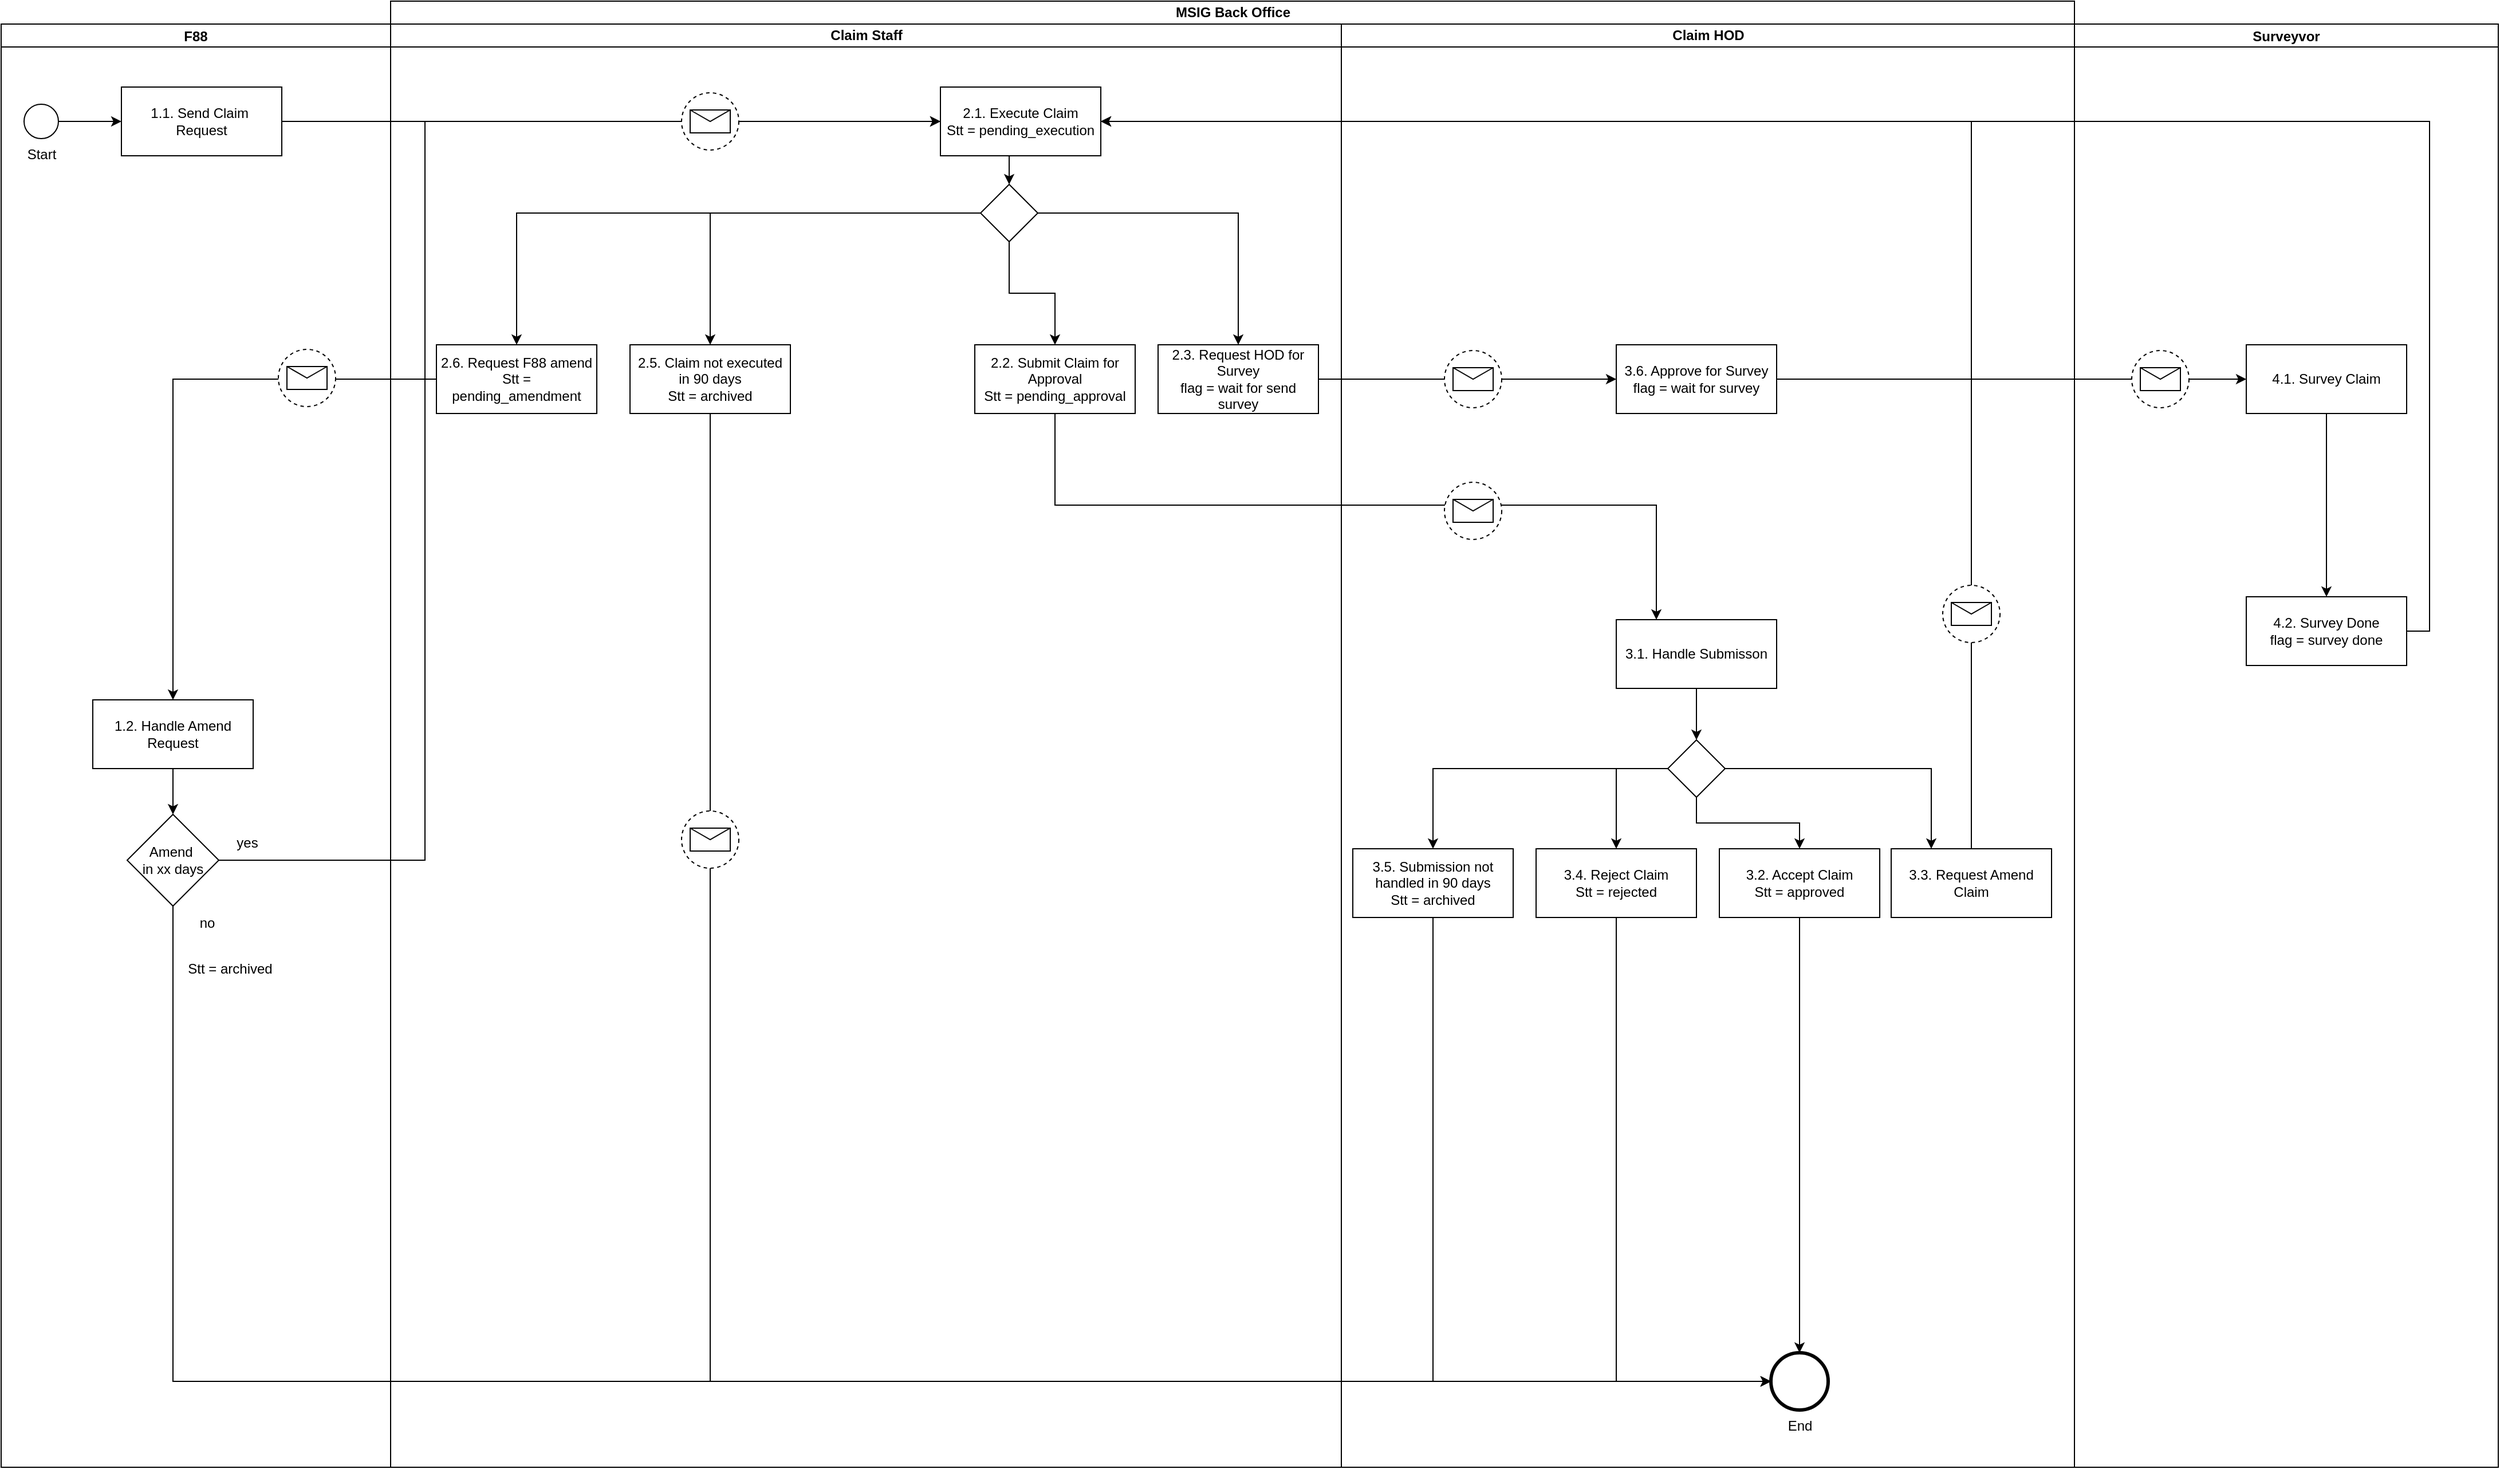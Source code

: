 <mxfile version="20.2.7" type="github">
  <diagram id="R6Ztq-pkOIHDjWPvj1B-" name="Page-1">
    <mxGraphModel dx="2580" dy="965" grid="1" gridSize="10" guides="1" tooltips="1" connect="1" arrows="1" fold="1" page="1" pageScale="1" pageWidth="850" pageHeight="1100" math="0" shadow="0">
      <root>
        <mxCell id="0" />
        <mxCell id="1" parent="0" />
        <mxCell id="hxh1ybELKQ1JOoOZZdKr-49" style="edgeStyle=orthogonalEdgeStyle;rounded=0;orthogonalLoop=1;jettySize=auto;html=1;exitX=0;exitY=0.5;exitDx=0;exitDy=0;entryX=0.5;entryY=0;entryDx=0;entryDy=0;" parent="1" source="UT80NuvYPYnNm6YNi28m-108" target="UT80NuvYPYnNm6YNi28m-112" edge="1">
          <mxGeometry relative="1" as="geometry" />
        </mxCell>
        <mxCell id="UT80NuvYPYnNm6YNi28m-7" style="edgeStyle=orthogonalEdgeStyle;rounded=0;orthogonalLoop=1;jettySize=auto;html=1;exitX=1;exitY=0.5;exitDx=0;exitDy=0;entryX=0;entryY=0.5;entryDx=0;entryDy=0;" parent="1" source="UT80NuvYPYnNm6YNi28m-2" target="UT80NuvYPYnNm6YNi28m-6" edge="1">
          <mxGeometry relative="1" as="geometry" />
        </mxCell>
        <mxCell id="hxh1ybELKQ1JOoOZZdKr-23" style="edgeStyle=orthogonalEdgeStyle;rounded=0;orthogonalLoop=1;jettySize=auto;html=1;exitX=1;exitY=0.5;exitDx=0;exitDy=0;entryX=0;entryY=0.5;entryDx=0;entryDy=0;" parent="1" source="hxh1ybELKQ1JOoOZZdKr-21" target="UT80NuvYPYnNm6YNi28m-6" edge="1">
          <mxGeometry relative="1" as="geometry">
            <Array as="points">
              <mxPoint x="270" y="810" />
              <mxPoint x="270" y="165" />
            </Array>
          </mxGeometry>
        </mxCell>
        <mxCell id="hxh1ybELKQ1JOoOZZdKr-69" style="edgeStyle=orthogonalEdgeStyle;rounded=0;orthogonalLoop=1;jettySize=auto;html=1;exitX=1;exitY=0.5;exitDx=0;exitDy=0;entryX=0;entryY=0.5;entryDx=0;entryDy=0;" parent="1" source="UT80NuvYPYnNm6YNi28m-52" target="UT80NuvYPYnNm6YNi28m-73" edge="1">
          <mxGeometry relative="1" as="geometry" />
        </mxCell>
        <mxCell id="10-Q_BTeWXuV71ru6LAa-2" value="MSIG Back Office" style="swimlane;html=1;childLayout=stackLayout;resizeParent=1;resizeParentMax=0;startSize=20;" parent="1" vertex="1">
          <mxGeometry x="240" y="60" width="1470" height="1280" as="geometry">
            <mxRectangle x="240" y="60" width="70" height="30" as="alternateBounds" />
          </mxGeometry>
        </mxCell>
        <mxCell id="UT80NuvYPYnNm6YNi28m-56" style="edgeStyle=orthogonalEdgeStyle;rounded=0;orthogonalLoop=1;jettySize=auto;html=1;exitX=1;exitY=0.5;exitDx=0;exitDy=0;entryX=0;entryY=0.5;entryDx=0;entryDy=0;" parent="10-Q_BTeWXuV71ru6LAa-2" source="UT80NuvYPYnNm6YNi28m-26" target="UT80NuvYPYnNm6YNi28m-52" edge="1">
          <mxGeometry relative="1" as="geometry" />
        </mxCell>
        <mxCell id="hxh1ybELKQ1JOoOZZdKr-12" style="edgeStyle=orthogonalEdgeStyle;rounded=0;orthogonalLoop=1;jettySize=auto;html=1;exitX=0.5;exitY=0;exitDx=0;exitDy=0;entryX=1;entryY=0.5;entryDx=0;entryDy=0;" parent="10-Q_BTeWXuV71ru6LAa-2" source="hxh1ybELKQ1JOoOZZdKr-10" target="UT80NuvYPYnNm6YNi28m-6" edge="1">
          <mxGeometry relative="1" as="geometry" />
        </mxCell>
        <mxCell id="hxh1ybELKQ1JOoOZZdKr-79" style="edgeStyle=orthogonalEdgeStyle;rounded=0;orthogonalLoop=1;jettySize=auto;html=1;exitX=0.5;exitY=1;exitDx=0;exitDy=0;entryX=0;entryY=0.5;entryDx=0;entryDy=0;entryPerimeter=0;" parent="10-Q_BTeWXuV71ru6LAa-2" source="UT80NuvYPYnNm6YNi28m-10" target="10-Q_BTeWXuV71ru6LAa-34" edge="1">
          <mxGeometry relative="1" as="geometry" />
        </mxCell>
        <mxCell id="10-Q_BTeWXuV71ru6LAa-4" value="Claim Staff" style="swimlane;html=1;startSize=20;" parent="10-Q_BTeWXuV71ru6LAa-2" vertex="1">
          <mxGeometry y="20" width="830" height="1260" as="geometry" />
        </mxCell>
        <mxCell id="UT80NuvYPYnNm6YNi28m-9" style="edgeStyle=orthogonalEdgeStyle;rounded=0;orthogonalLoop=1;jettySize=auto;html=1;exitX=0.5;exitY=1;exitDx=0;exitDy=0;entryX=0.5;entryY=0;entryDx=0;entryDy=0;entryPerimeter=0;" parent="10-Q_BTeWXuV71ru6LAa-4" source="UT80NuvYPYnNm6YNi28m-6" target="UT80NuvYPYnNm6YNi28m-8" edge="1">
          <mxGeometry relative="1" as="geometry" />
        </mxCell>
        <mxCell id="UT80NuvYPYnNm6YNi28m-6" value="2.1. Execute Claim&lt;br&gt;Stt = pending_execution" style="rounded=0;whiteSpace=wrap;html=1;" parent="10-Q_BTeWXuV71ru6LAa-4" vertex="1">
          <mxGeometry x="480" y="55" width="140" height="60" as="geometry" />
        </mxCell>
        <mxCell id="UT80NuvYPYnNm6YNi28m-12" style="edgeStyle=orthogonalEdgeStyle;rounded=0;orthogonalLoop=1;jettySize=auto;html=1;exitX=0;exitY=0.5;exitDx=0;exitDy=0;exitPerimeter=0;entryX=0.5;entryY=0;entryDx=0;entryDy=0;" parent="10-Q_BTeWXuV71ru6LAa-4" source="UT80NuvYPYnNm6YNi28m-8" target="UT80NuvYPYnNm6YNi28m-10" edge="1">
          <mxGeometry relative="1" as="geometry" />
        </mxCell>
        <mxCell id="UT80NuvYPYnNm6YNi28m-27" style="edgeStyle=orthogonalEdgeStyle;rounded=0;orthogonalLoop=1;jettySize=auto;html=1;entryX=0.5;entryY=0;entryDx=0;entryDy=0;" parent="10-Q_BTeWXuV71ru6LAa-4" source="UT80NuvYPYnNm6YNi28m-8" target="UT80NuvYPYnNm6YNi28m-26" edge="1">
          <mxGeometry relative="1" as="geometry" />
        </mxCell>
        <mxCell id="hxh1ybELKQ1JOoOZZdKr-38" style="edgeStyle=orthogonalEdgeStyle;rounded=0;orthogonalLoop=1;jettySize=auto;html=1;exitX=0.5;exitY=1;exitDx=0;exitDy=0;exitPerimeter=0;entryX=0.5;entryY=0;entryDx=0;entryDy=0;" parent="10-Q_BTeWXuV71ru6LAa-4" source="UT80NuvYPYnNm6YNi28m-8" target="hxh1ybELKQ1JOoOZZdKr-37" edge="1">
          <mxGeometry relative="1" as="geometry" />
        </mxCell>
        <mxCell id="hxh1ybELKQ1JOoOZZdKr-40" style="edgeStyle=orthogonalEdgeStyle;rounded=0;orthogonalLoop=1;jettySize=auto;html=1;exitX=0;exitY=0.5;exitDx=0;exitDy=0;exitPerimeter=0;entryX=0.5;entryY=0;entryDx=0;entryDy=0;" parent="10-Q_BTeWXuV71ru6LAa-4" source="UT80NuvYPYnNm6YNi28m-8" target="UT80NuvYPYnNm6YNi28m-108" edge="1">
          <mxGeometry relative="1" as="geometry" />
        </mxCell>
        <mxCell id="UT80NuvYPYnNm6YNi28m-8" value="" style="points=[[0.25,0.25,0],[0.5,0,0],[0.75,0.25,0],[1,0.5,0],[0.75,0.75,0],[0.5,1,0],[0.25,0.75,0],[0,0.5,0]];shape=mxgraph.bpmn.gateway2;html=1;verticalLabelPosition=bottom;labelBackgroundColor=#ffffff;verticalAlign=top;align=center;perimeter=rhombusPerimeter;outlineConnect=0;outline=none;symbol=none;" parent="10-Q_BTeWXuV71ru6LAa-4" vertex="1">
          <mxGeometry x="515" y="140" width="50" height="50" as="geometry" />
        </mxCell>
        <mxCell id="UT80NuvYPYnNm6YNi28m-10" value="2.5. Claim not executed &lt;br&gt;in 90 days&lt;br&gt;Stt = archived" style="rounded=0;whiteSpace=wrap;html=1;" parent="10-Q_BTeWXuV71ru6LAa-4" vertex="1">
          <mxGeometry x="209" y="280" width="140" height="60" as="geometry" />
        </mxCell>
        <mxCell id="UT80NuvYPYnNm6YNi28m-26" value="2.3. Request HOD for Survey&lt;br&gt;flag = wait for send survey" style="rounded=0;whiteSpace=wrap;html=1;" parent="10-Q_BTeWXuV71ru6LAa-4" vertex="1">
          <mxGeometry x="670" y="280" width="140" height="60" as="geometry" />
        </mxCell>
        <mxCell id="UT80NuvYPYnNm6YNi28m-108" value="2.6. Request F88 amend&lt;br&gt;Stt = pending_amendment" style="rounded=0;whiteSpace=wrap;html=1;" parent="10-Q_BTeWXuV71ru6LAa-4" vertex="1">
          <mxGeometry x="40" y="280" width="140" height="60" as="geometry" />
        </mxCell>
        <mxCell id="hxh1ybELKQ1JOoOZZdKr-37" value="2.2. Submit Claim for Approval&lt;br&gt;Stt = pending_approval" style="rounded=0;whiteSpace=wrap;html=1;" parent="10-Q_BTeWXuV71ru6LAa-4" vertex="1">
          <mxGeometry x="510" y="280" width="140" height="60" as="geometry" />
        </mxCell>
        <mxCell id="dUUaa1ImE56lwwFl0BsI-1" value="" style="points=[[0.145,0.145,0],[0.5,0,0],[0.855,0.145,0],[1,0.5,0],[0.855,0.855,0],[0.5,1,0],[0.145,0.855,0],[0,0.5,0]];shape=mxgraph.bpmn.event;html=1;verticalLabelPosition=bottom;labelBackgroundColor=#ffffff;verticalAlign=top;align=center;perimeter=ellipsePerimeter;outlineConnect=0;aspect=fixed;outline=eventNonint;symbol=message;" parent="10-Q_BTeWXuV71ru6LAa-4" vertex="1">
          <mxGeometry x="254" y="60" width="50" height="50" as="geometry" />
        </mxCell>
        <mxCell id="dUUaa1ImE56lwwFl0BsI-22" value="" style="points=[[0.145,0.145,0],[0.5,0,0],[0.855,0.145,0],[1,0.5,0],[0.855,0.855,0],[0.5,1,0],[0.145,0.855,0],[0,0.5,0]];shape=mxgraph.bpmn.event;html=1;verticalLabelPosition=bottom;labelBackgroundColor=#ffffff;verticalAlign=top;align=center;perimeter=ellipsePerimeter;outlineConnect=0;aspect=fixed;outline=eventNonint;symbol=message;" parent="10-Q_BTeWXuV71ru6LAa-4" vertex="1">
          <mxGeometry x="254" y="687" width="50" height="50" as="geometry" />
        </mxCell>
        <mxCell id="dUUaa1ImE56lwwFl0BsI-10" style="edgeStyle=orthogonalEdgeStyle;rounded=0;orthogonalLoop=1;jettySize=auto;html=1;exitX=0.5;exitY=1;exitDx=0;exitDy=0;entryX=0.25;entryY=0;entryDx=0;entryDy=0;" parent="10-Q_BTeWXuV71ru6LAa-2" source="hxh1ybELKQ1JOoOZZdKr-37" target="UT80NuvYPYnNm6YNi28m-83" edge="1">
          <mxGeometry relative="1" as="geometry">
            <Array as="points">
              <mxPoint x="580" y="440" />
              <mxPoint x="1105" y="440" />
            </Array>
          </mxGeometry>
        </mxCell>
        <mxCell id="10-Q_BTeWXuV71ru6LAa-5" value="Claim HOD" style="swimlane;html=1;startSize=20;gradientColor=none;" parent="10-Q_BTeWXuV71ru6LAa-2" vertex="1">
          <mxGeometry x="830" y="20" width="640" height="1260" as="geometry">
            <mxRectangle x="240" y="20" width="40" height="460" as="alternateBounds" />
          </mxGeometry>
        </mxCell>
        <mxCell id="UT80NuvYPYnNm6YNi28m-52" value="3.6. Approve for Survey&lt;br&gt;flag = wait for survey" style="rounded=0;whiteSpace=wrap;html=1;" parent="10-Q_BTeWXuV71ru6LAa-5" vertex="1">
          <mxGeometry x="240" y="280" width="140" height="60" as="geometry" />
        </mxCell>
        <mxCell id="UT80NuvYPYnNm6YNi28m-86" style="edgeStyle=orthogonalEdgeStyle;rounded=0;orthogonalLoop=1;jettySize=auto;html=1;exitX=0.5;exitY=1;exitDx=0;exitDy=0;entryX=0.5;entryY=0;entryDx=0;entryDy=0;entryPerimeter=0;" parent="10-Q_BTeWXuV71ru6LAa-5" source="UT80NuvYPYnNm6YNi28m-83" target="UT80NuvYPYnNm6YNi28m-85" edge="1">
          <mxGeometry relative="1" as="geometry" />
        </mxCell>
        <mxCell id="UT80NuvYPYnNm6YNi28m-83" value="3.1. Handle Submisson" style="rounded=0;whiteSpace=wrap;html=1;" parent="10-Q_BTeWXuV71ru6LAa-5" vertex="1">
          <mxGeometry x="240" y="520" width="140" height="60" as="geometry" />
        </mxCell>
        <mxCell id="UT80NuvYPYnNm6YNi28m-89" style="edgeStyle=orthogonalEdgeStyle;rounded=0;orthogonalLoop=1;jettySize=auto;html=1;exitX=0;exitY=0.5;exitDx=0;exitDy=0;exitPerimeter=0;entryX=0.5;entryY=0;entryDx=0;entryDy=0;" parent="10-Q_BTeWXuV71ru6LAa-5" source="UT80NuvYPYnNm6YNi28m-85" target="UT80NuvYPYnNm6YNi28m-88" edge="1">
          <mxGeometry relative="1" as="geometry" />
        </mxCell>
        <mxCell id="UT80NuvYPYnNm6YNi28m-95" style="edgeStyle=orthogonalEdgeStyle;rounded=0;orthogonalLoop=1;jettySize=auto;html=1;exitX=0.5;exitY=1;exitDx=0;exitDy=0;exitPerimeter=0;" parent="10-Q_BTeWXuV71ru6LAa-5" source="UT80NuvYPYnNm6YNi28m-85" target="UT80NuvYPYnNm6YNi28m-94" edge="1">
          <mxGeometry relative="1" as="geometry" />
        </mxCell>
        <mxCell id="hxh1ybELKQ1JOoOZZdKr-11" style="edgeStyle=orthogonalEdgeStyle;rounded=0;orthogonalLoop=1;jettySize=auto;html=1;exitX=1;exitY=0.5;exitDx=0;exitDy=0;exitPerimeter=0;entryX=0.25;entryY=0;entryDx=0;entryDy=0;" parent="10-Q_BTeWXuV71ru6LAa-5" source="UT80NuvYPYnNm6YNi28m-85" target="hxh1ybELKQ1JOoOZZdKr-10" edge="1">
          <mxGeometry relative="1" as="geometry" />
        </mxCell>
        <mxCell id="hxh1ybELKQ1JOoOZZdKr-59" style="edgeStyle=orthogonalEdgeStyle;rounded=0;orthogonalLoop=1;jettySize=auto;html=1;exitX=0;exitY=0.5;exitDx=0;exitDy=0;exitPerimeter=0;entryX=0.5;entryY=0;entryDx=0;entryDy=0;" parent="10-Q_BTeWXuV71ru6LAa-5" source="UT80NuvYPYnNm6YNi28m-85" target="UT80NuvYPYnNm6YNi28m-100" edge="1">
          <mxGeometry relative="1" as="geometry" />
        </mxCell>
        <mxCell id="UT80NuvYPYnNm6YNi28m-85" value="" style="points=[[0.25,0.25,0],[0.5,0,0],[0.75,0.25,0],[1,0.5,0],[0.75,0.75,0],[0.5,1,0],[0.25,0.75,0],[0,0.5,0]];shape=mxgraph.bpmn.gateway2;html=1;verticalLabelPosition=bottom;labelBackgroundColor=#ffffff;verticalAlign=top;align=center;perimeter=rhombusPerimeter;outlineConnect=0;outline=none;symbol=none;" parent="10-Q_BTeWXuV71ru6LAa-5" vertex="1">
          <mxGeometry x="285" y="625" width="50" height="50" as="geometry" />
        </mxCell>
        <mxCell id="hxh1ybELKQ1JOoOZZdKr-76" style="edgeStyle=orthogonalEdgeStyle;rounded=0;orthogonalLoop=1;jettySize=auto;html=1;exitX=0.5;exitY=1;exitDx=0;exitDy=0;entryX=0;entryY=0.5;entryDx=0;entryDy=0;entryPerimeter=0;" parent="10-Q_BTeWXuV71ru6LAa-5" source="UT80NuvYPYnNm6YNi28m-88" target="10-Q_BTeWXuV71ru6LAa-34" edge="1">
          <mxGeometry relative="1" as="geometry" />
        </mxCell>
        <mxCell id="UT80NuvYPYnNm6YNi28m-88" value="3.5. Submission not handled in 90 days&lt;br&gt;Stt = archived" style="rounded=0;whiteSpace=wrap;html=1;" parent="10-Q_BTeWXuV71ru6LAa-5" vertex="1">
          <mxGeometry x="10" y="720" width="140" height="60" as="geometry" />
        </mxCell>
        <mxCell id="hxh1ybELKQ1JOoOZZdKr-73" style="edgeStyle=orthogonalEdgeStyle;rounded=0;orthogonalLoop=1;jettySize=auto;html=1;exitX=0.5;exitY=1;exitDx=0;exitDy=0;" parent="10-Q_BTeWXuV71ru6LAa-5" source="UT80NuvYPYnNm6YNi28m-94" target="10-Q_BTeWXuV71ru6LAa-34" edge="1">
          <mxGeometry relative="1" as="geometry" />
        </mxCell>
        <mxCell id="UT80NuvYPYnNm6YNi28m-94" value="3.2. Accept Claim&lt;br&gt;Stt = approved" style="rounded=0;whiteSpace=wrap;html=1;" parent="10-Q_BTeWXuV71ru6LAa-5" vertex="1">
          <mxGeometry x="330" y="720" width="140" height="60" as="geometry" />
        </mxCell>
        <mxCell id="hxh1ybELKQ1JOoOZZdKr-74" style="edgeStyle=orthogonalEdgeStyle;rounded=0;orthogonalLoop=1;jettySize=auto;html=1;exitX=0.5;exitY=1;exitDx=0;exitDy=0;entryX=0;entryY=0.5;entryDx=0;entryDy=0;entryPerimeter=0;" parent="10-Q_BTeWXuV71ru6LAa-5" source="UT80NuvYPYnNm6YNi28m-100" target="10-Q_BTeWXuV71ru6LAa-34" edge="1">
          <mxGeometry relative="1" as="geometry" />
        </mxCell>
        <mxCell id="UT80NuvYPYnNm6YNi28m-100" value="3.4. Reject Claim&lt;br&gt;Stt = rejected" style="rounded=0;whiteSpace=wrap;html=1;" parent="10-Q_BTeWXuV71ru6LAa-5" vertex="1">
          <mxGeometry x="170" y="720" width="140" height="60" as="geometry" />
        </mxCell>
        <mxCell id="hxh1ybELKQ1JOoOZZdKr-10" value="3.3. Request Amend&lt;br&gt;Claim" style="rounded=0;whiteSpace=wrap;html=1;" parent="10-Q_BTeWXuV71ru6LAa-5" vertex="1">
          <mxGeometry x="480" y="720" width="140" height="60" as="geometry" />
        </mxCell>
        <mxCell id="10-Q_BTeWXuV71ru6LAa-34" value="End" style="points=[[0.145,0.145,0],[0.5,0,0],[0.855,0.145,0],[1,0.5,0],[0.855,0.855,0],[0.5,1,0],[0.145,0.855,0],[0,0.5,0]];shape=mxgraph.bpmn.event;html=1;verticalLabelPosition=bottom;labelBackgroundColor=#ffffff;verticalAlign=top;align=center;perimeter=ellipsePerimeter;outlineConnect=0;aspect=fixed;outline=end;symbol=terminate2;" parent="10-Q_BTeWXuV71ru6LAa-5" vertex="1">
          <mxGeometry x="375" y="1160" width="50" height="50" as="geometry" />
        </mxCell>
        <mxCell id="hxh1ybELKQ1JOoOZZdKr-61" value="" style="points=[[0.145,0.145,0],[0.5,0,0],[0.855,0.145,0],[1,0.5,0],[0.855,0.855,0],[0.5,1,0],[0.145,0.855,0],[0,0.5,0]];shape=mxgraph.bpmn.event;html=1;verticalLabelPosition=bottom;labelBackgroundColor=#ffffff;verticalAlign=top;align=center;perimeter=ellipsePerimeter;outlineConnect=0;aspect=fixed;outline=eventNonint;symbol=message;" parent="10-Q_BTeWXuV71ru6LAa-5" vertex="1">
          <mxGeometry x="90" y="285" width="50" height="50" as="geometry" />
        </mxCell>
        <mxCell id="hxh1ybELKQ1JOoOZZdKr-67" value="" style="points=[[0.145,0.145,0],[0.5,0,0],[0.855,0.145,0],[1,0.5,0],[0.855,0.855,0],[0.5,1,0],[0.145,0.855,0],[0,0.5,0]];shape=mxgraph.bpmn.event;html=1;verticalLabelPosition=bottom;labelBackgroundColor=#ffffff;verticalAlign=top;align=center;perimeter=ellipsePerimeter;outlineConnect=0;aspect=fixed;outline=eventNonint;symbol=message;" parent="10-Q_BTeWXuV71ru6LAa-5" vertex="1">
          <mxGeometry x="525" y="490" width="50" height="50" as="geometry" />
        </mxCell>
        <mxCell id="dUUaa1ImE56lwwFl0BsI-14" value="" style="points=[[0.145,0.145,0],[0.5,0,0],[0.855,0.145,0],[1,0.5,0],[0.855,0.855,0],[0.5,1,0],[0.145,0.855,0],[0,0.5,0]];shape=mxgraph.bpmn.event;html=1;verticalLabelPosition=bottom;labelBackgroundColor=#ffffff;verticalAlign=top;align=center;perimeter=ellipsePerimeter;outlineConnect=0;aspect=fixed;outline=eventNonint;symbol=message;" parent="10-Q_BTeWXuV71ru6LAa-5" vertex="1">
          <mxGeometry x="90" y="400" width="50" height="50" as="geometry" />
        </mxCell>
        <mxCell id="10-Q_BTeWXuV71ru6LAa-8" value="F88" style="swimlane;startSize=20;" parent="1" vertex="1">
          <mxGeometry x="-100" y="80" width="340" height="1260" as="geometry" />
        </mxCell>
        <mxCell id="UT80NuvYPYnNm6YNi28m-3" style="edgeStyle=orthogonalEdgeStyle;rounded=0;orthogonalLoop=1;jettySize=auto;html=1;exitX=1;exitY=0.5;exitDx=0;exitDy=0;exitPerimeter=0;entryX=0;entryY=0.5;entryDx=0;entryDy=0;" parent="10-Q_BTeWXuV71ru6LAa-8" source="UT80NuvYPYnNm6YNi28m-1" target="UT80NuvYPYnNm6YNi28m-2" edge="1">
          <mxGeometry relative="1" as="geometry" />
        </mxCell>
        <mxCell id="UT80NuvYPYnNm6YNi28m-1" value="Start" style="points=[[0.145,0.145,0],[0.5,0,0],[0.855,0.145,0],[1,0.5,0],[0.855,0.855,0],[0.5,1,0],[0.145,0.855,0],[0,0.5,0]];shape=mxgraph.bpmn.event;html=1;verticalLabelPosition=bottom;labelBackgroundColor=#ffffff;verticalAlign=top;align=center;perimeter=ellipsePerimeter;outlineConnect=0;aspect=fixed;outline=standard;symbol=general;" parent="10-Q_BTeWXuV71ru6LAa-8" vertex="1">
          <mxGeometry x="20" y="70" width="30" height="30" as="geometry" />
        </mxCell>
        <mxCell id="UT80NuvYPYnNm6YNi28m-2" value="1.1. Send Claim&amp;nbsp;&lt;br&gt;Request" style="rounded=0;whiteSpace=wrap;html=1;" parent="10-Q_BTeWXuV71ru6LAa-8" vertex="1">
          <mxGeometry x="105" y="55" width="140" height="60" as="geometry" />
        </mxCell>
        <mxCell id="hxh1ybELKQ1JOoOZZdKr-22" style="edgeStyle=orthogonalEdgeStyle;rounded=0;orthogonalLoop=1;jettySize=auto;html=1;exitX=0.5;exitY=1;exitDx=0;exitDy=0;entryX=0.5;entryY=0;entryDx=0;entryDy=0;" parent="10-Q_BTeWXuV71ru6LAa-8" source="UT80NuvYPYnNm6YNi28m-112" target="hxh1ybELKQ1JOoOZZdKr-21" edge="1">
          <mxGeometry relative="1" as="geometry" />
        </mxCell>
        <mxCell id="UT80NuvYPYnNm6YNi28m-112" value="1.2. Handle Amend Request" style="rounded=0;whiteSpace=wrap;html=1;" parent="10-Q_BTeWXuV71ru6LAa-8" vertex="1">
          <mxGeometry x="80" y="590" width="140" height="60" as="geometry" />
        </mxCell>
        <mxCell id="hxh1ybELKQ1JOoOZZdKr-21" value="Amend&amp;nbsp;&lt;br&gt;in xx days" style="rhombus;whiteSpace=wrap;html=1;" parent="10-Q_BTeWXuV71ru6LAa-8" vertex="1">
          <mxGeometry x="110" y="690" width="80" height="80" as="geometry" />
        </mxCell>
        <mxCell id="hxh1ybELKQ1JOoOZZdKr-26" value="yes" style="text;html=1;strokeColor=none;fillColor=none;align=center;verticalAlign=middle;whiteSpace=wrap;rounded=0;" parent="10-Q_BTeWXuV71ru6LAa-8" vertex="1">
          <mxGeometry x="185" y="700" width="60" height="30" as="geometry" />
        </mxCell>
        <mxCell id="hxh1ybELKQ1JOoOZZdKr-27" value="no" style="text;html=1;strokeColor=none;fillColor=none;align=center;verticalAlign=middle;whiteSpace=wrap;rounded=0;" parent="10-Q_BTeWXuV71ru6LAa-8" vertex="1">
          <mxGeometry x="150" y="770" width="60" height="30" as="geometry" />
        </mxCell>
        <mxCell id="hxh1ybELKQ1JOoOZZdKr-31" value="Stt = archived" style="text;html=1;strokeColor=none;fillColor=none;align=center;verticalAlign=middle;whiteSpace=wrap;rounded=0;" parent="10-Q_BTeWXuV71ru6LAa-8" vertex="1">
          <mxGeometry x="160" y="810" width="80" height="30" as="geometry" />
        </mxCell>
        <mxCell id="dUUaa1ImE56lwwFl0BsI-21" value="" style="points=[[0.145,0.145,0],[0.5,0,0],[0.855,0.145,0],[1,0.5,0],[0.855,0.855,0],[0.5,1,0],[0.145,0.855,0],[0,0.5,0]];shape=mxgraph.bpmn.event;html=1;verticalLabelPosition=bottom;labelBackgroundColor=#ffffff;verticalAlign=top;align=center;perimeter=ellipsePerimeter;outlineConnect=0;aspect=fixed;outline=eventNonint;symbol=message;" parent="10-Q_BTeWXuV71ru6LAa-8" vertex="1">
          <mxGeometry x="242" y="284" width="50" height="50" as="geometry" />
        </mxCell>
        <mxCell id="UT80NuvYPYnNm6YNi28m-22" value="Surveyvor" style="swimlane;startSize=20;" parent="1" vertex="1">
          <mxGeometry x="1710" y="80" width="370" height="1260" as="geometry" />
        </mxCell>
        <mxCell id="UT80NuvYPYnNm6YNi28m-80" style="edgeStyle=orthogonalEdgeStyle;rounded=0;orthogonalLoop=1;jettySize=auto;html=1;exitX=0.5;exitY=1;exitDx=0;exitDy=0;entryX=0.5;entryY=0;entryDx=0;entryDy=0;" parent="UT80NuvYPYnNm6YNi28m-22" source="UT80NuvYPYnNm6YNi28m-73" target="UT80NuvYPYnNm6YNi28m-79" edge="1">
          <mxGeometry relative="1" as="geometry" />
        </mxCell>
        <mxCell id="UT80NuvYPYnNm6YNi28m-73" value="4.1. Survey Claim" style="rounded=0;whiteSpace=wrap;html=1;" parent="UT80NuvYPYnNm6YNi28m-22" vertex="1">
          <mxGeometry x="150" y="280" width="140" height="60" as="geometry" />
        </mxCell>
        <mxCell id="UT80NuvYPYnNm6YNi28m-79" value="4.2. Survey Done&lt;br&gt;flag = survey done" style="rounded=0;whiteSpace=wrap;html=1;" parent="UT80NuvYPYnNm6YNi28m-22" vertex="1">
          <mxGeometry x="150" y="500" width="140" height="60" as="geometry" />
        </mxCell>
        <mxCell id="hxh1ybELKQ1JOoOZZdKr-60" style="edgeStyle=orthogonalEdgeStyle;rounded=0;orthogonalLoop=1;jettySize=auto;html=1;exitX=0.5;exitY=1;exitDx=0;exitDy=0;" parent="UT80NuvYPYnNm6YNi28m-22" source="UT80NuvYPYnNm6YNi28m-79" target="UT80NuvYPYnNm6YNi28m-79" edge="1">
          <mxGeometry relative="1" as="geometry" />
        </mxCell>
        <mxCell id="hxh1ybELKQ1JOoOZZdKr-72" value="" style="points=[[0.145,0.145,0],[0.5,0,0],[0.855,0.145,0],[1,0.5,0],[0.855,0.855,0],[0.5,1,0],[0.145,0.855,0],[0,0.5,0]];shape=mxgraph.bpmn.event;html=1;verticalLabelPosition=bottom;labelBackgroundColor=#ffffff;verticalAlign=top;align=center;perimeter=ellipsePerimeter;outlineConnect=0;aspect=fixed;outline=eventNonint;symbol=message;" parent="UT80NuvYPYnNm6YNi28m-22" vertex="1">
          <mxGeometry x="50" y="285" width="50" height="50" as="geometry" />
        </mxCell>
        <mxCell id="hxh1ybELKQ1JOoOZZdKr-29" style="edgeStyle=orthogonalEdgeStyle;rounded=0;orthogonalLoop=1;jettySize=auto;html=1;exitX=0.5;exitY=1;exitDx=0;exitDy=0;entryX=0;entryY=0.5;entryDx=0;entryDy=0;entryPerimeter=0;" parent="1" source="hxh1ybELKQ1JOoOZZdKr-21" target="10-Q_BTeWXuV71ru6LAa-34" edge="1">
          <mxGeometry relative="1" as="geometry" />
        </mxCell>
        <mxCell id="hxh1ybELKQ1JOoOZZdKr-78" style="edgeStyle=orthogonalEdgeStyle;rounded=0;orthogonalLoop=1;jettySize=auto;html=1;exitX=1;exitY=0.5;exitDx=0;exitDy=0;entryX=1;entryY=0.5;entryDx=0;entryDy=0;" parent="1" source="UT80NuvYPYnNm6YNi28m-79" target="UT80NuvYPYnNm6YNi28m-6" edge="1">
          <mxGeometry relative="1" as="geometry" />
        </mxCell>
      </root>
    </mxGraphModel>
  </diagram>
</mxfile>
